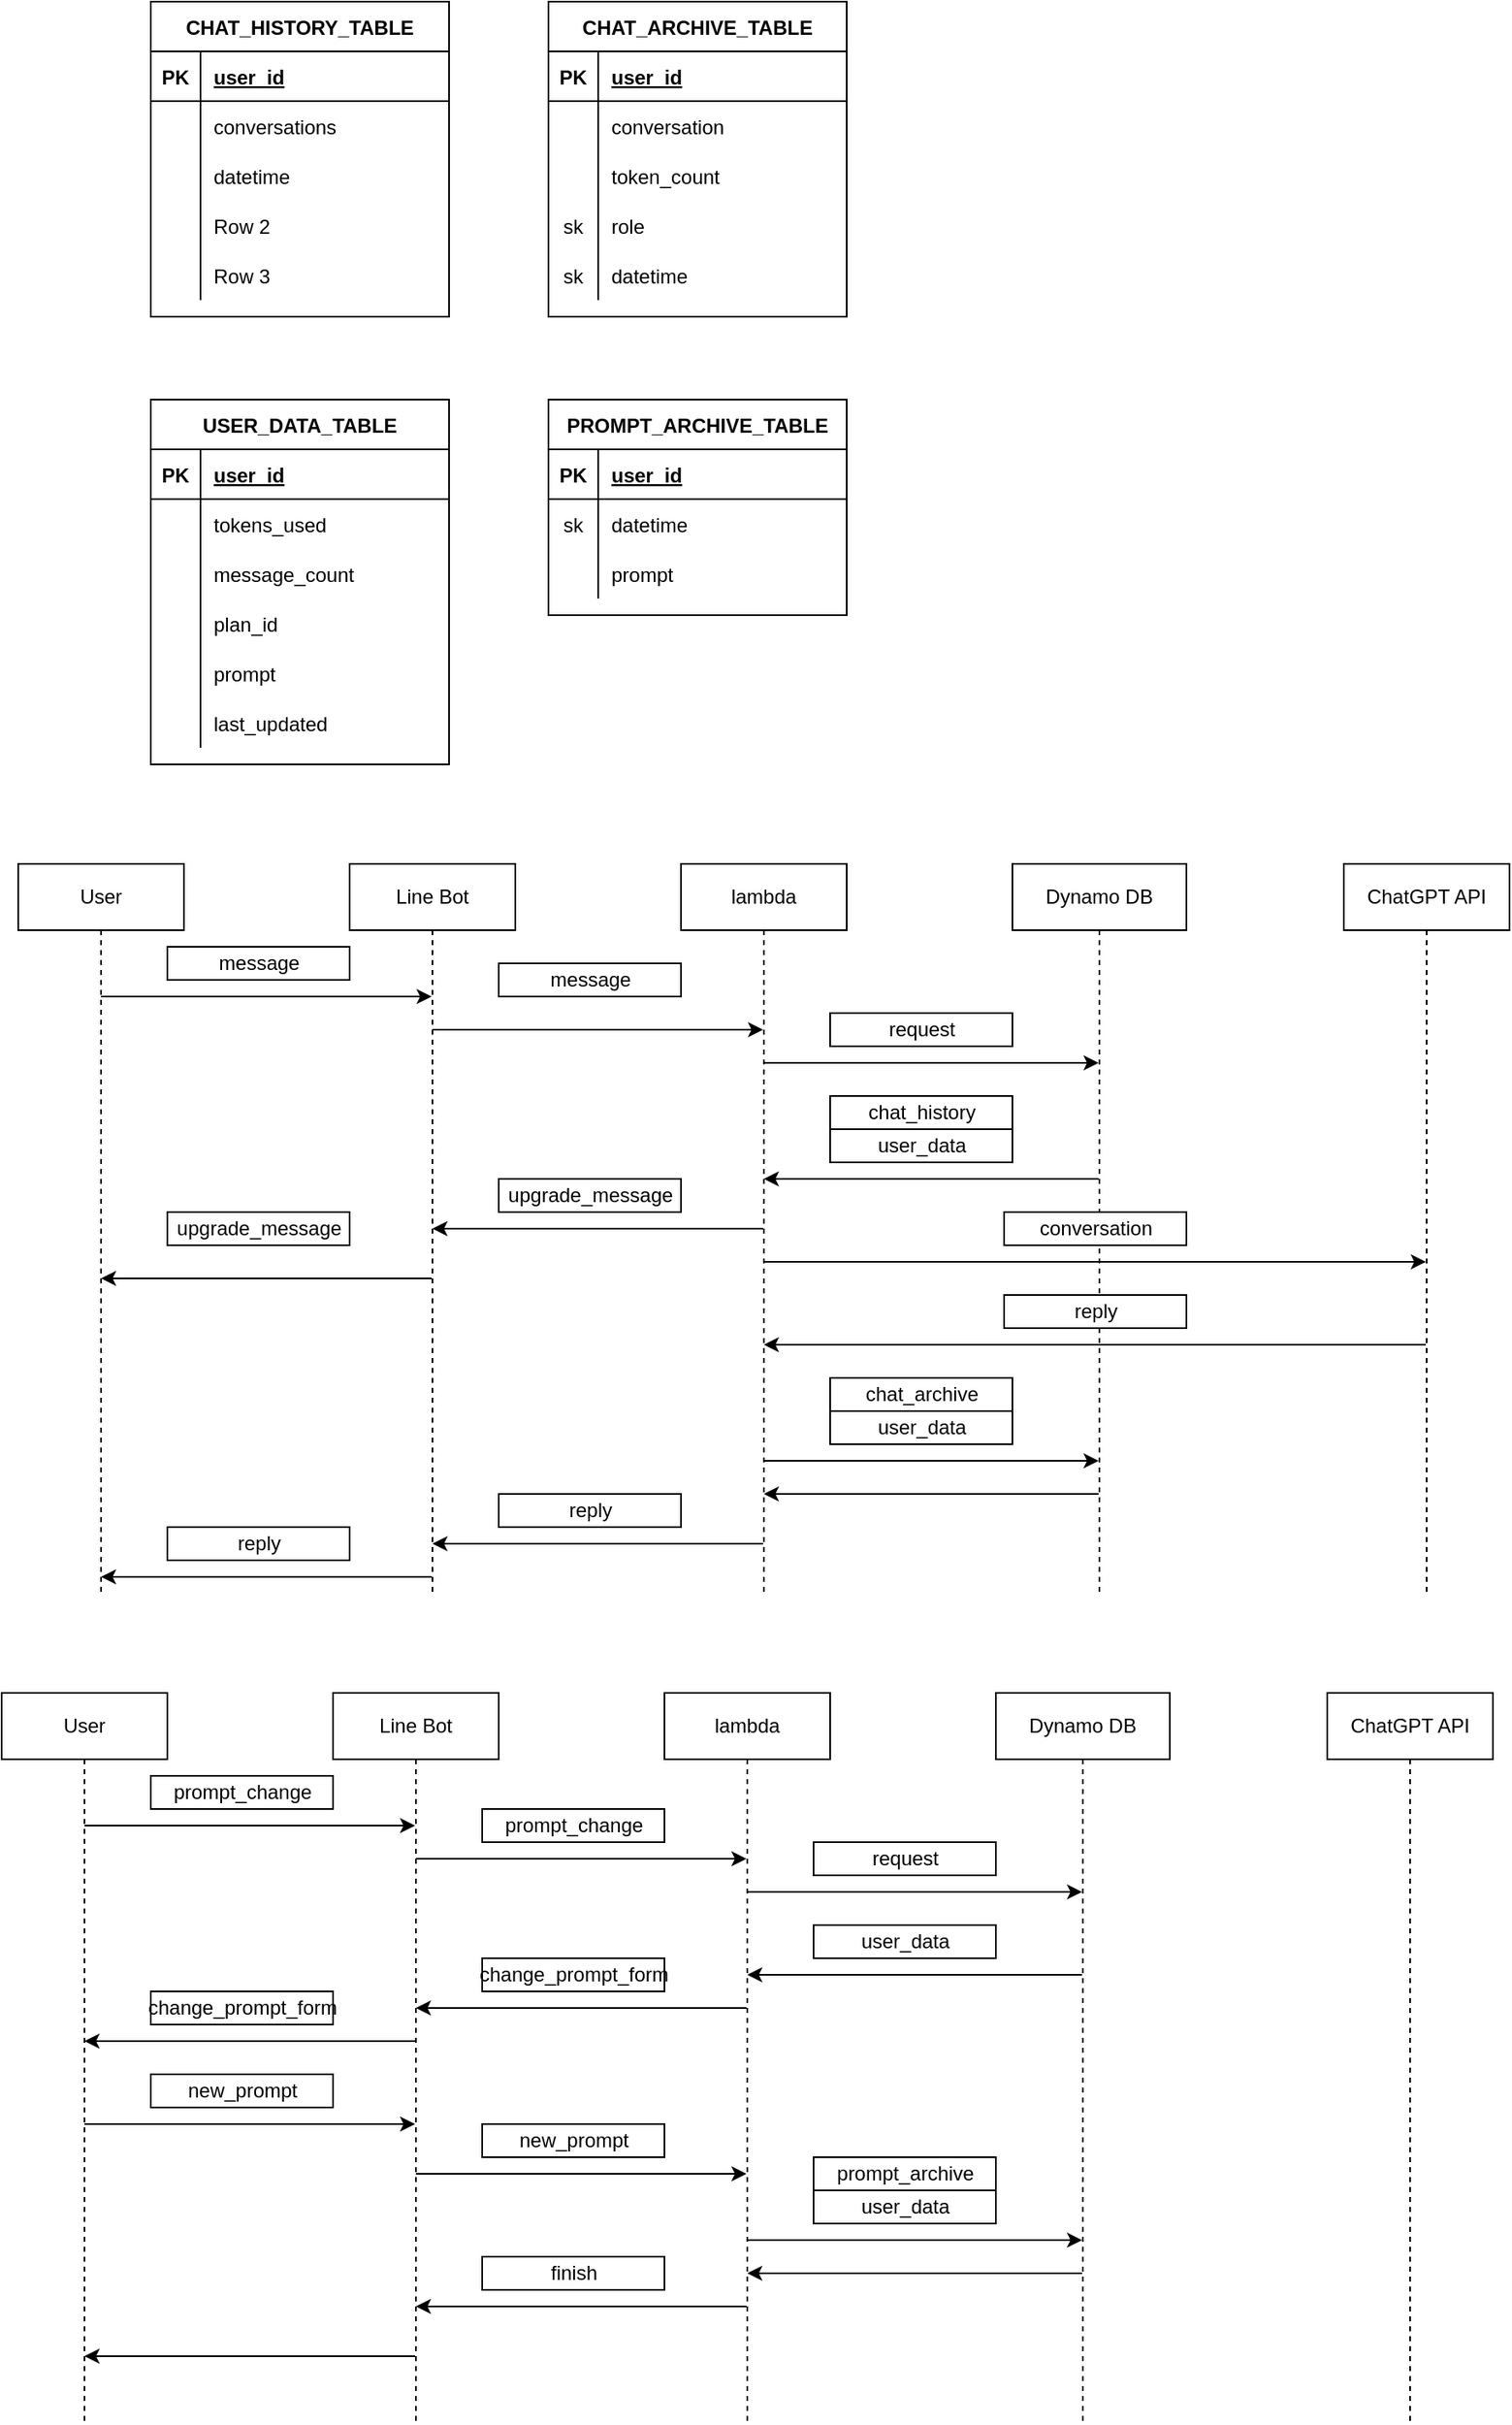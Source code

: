 <mxfile version="20.3.3" type="device"><diagram id="ssqU17osjkDQCOw7yk99" name="ページ1"><mxGraphModel dx="983" dy="643" grid="1" gridSize="10" guides="1" tooltips="1" connect="1" arrows="1" fold="1" page="1" pageScale="1" pageWidth="827" pageHeight="1169" math="0" shadow="0"><root><mxCell id="0"/><mxCell id="1" parent="0"/><mxCell id="wXEiWSFX2AklFEUkoYTZ-1" value="CHAT_HISTORY_TABLE" style="shape=table;startSize=30;container=1;collapsible=1;childLayout=tableLayout;fixedRows=1;rowLines=0;fontStyle=1;align=center;resizeLast=1;" vertex="1" parent="1"><mxGeometry x="120" y="120" width="180" height="190" as="geometry"/></mxCell><mxCell id="wXEiWSFX2AklFEUkoYTZ-2" value="" style="shape=tableRow;horizontal=0;startSize=0;swimlaneHead=0;swimlaneBody=0;fillColor=none;collapsible=0;dropTarget=0;points=[[0,0.5],[1,0.5]];portConstraint=eastwest;top=0;left=0;right=0;bottom=1;" vertex="1" parent="wXEiWSFX2AklFEUkoYTZ-1"><mxGeometry y="30" width="180" height="30" as="geometry"/></mxCell><mxCell id="wXEiWSFX2AklFEUkoYTZ-3" value="PK" style="shape=partialRectangle;connectable=0;fillColor=none;top=0;left=0;bottom=0;right=0;fontStyle=1;overflow=hidden;" vertex="1" parent="wXEiWSFX2AklFEUkoYTZ-2"><mxGeometry width="30" height="30" as="geometry"><mxRectangle width="30" height="30" as="alternateBounds"/></mxGeometry></mxCell><mxCell id="wXEiWSFX2AklFEUkoYTZ-4" value="user_id" style="shape=partialRectangle;connectable=0;fillColor=none;top=0;left=0;bottom=0;right=0;align=left;spacingLeft=6;fontStyle=5;overflow=hidden;" vertex="1" parent="wXEiWSFX2AklFEUkoYTZ-2"><mxGeometry x="30" width="150" height="30" as="geometry"><mxRectangle width="150" height="30" as="alternateBounds"/></mxGeometry></mxCell><mxCell id="wXEiWSFX2AklFEUkoYTZ-5" value="" style="shape=tableRow;horizontal=0;startSize=0;swimlaneHead=0;swimlaneBody=0;fillColor=none;collapsible=0;dropTarget=0;points=[[0,0.5],[1,0.5]];portConstraint=eastwest;top=0;left=0;right=0;bottom=0;" vertex="1" parent="wXEiWSFX2AklFEUkoYTZ-1"><mxGeometry y="60" width="180" height="30" as="geometry"/></mxCell><mxCell id="wXEiWSFX2AklFEUkoYTZ-6" value="" style="shape=partialRectangle;connectable=0;fillColor=none;top=0;left=0;bottom=0;right=0;editable=1;overflow=hidden;" vertex="1" parent="wXEiWSFX2AklFEUkoYTZ-5"><mxGeometry width="30" height="30" as="geometry"><mxRectangle width="30" height="30" as="alternateBounds"/></mxGeometry></mxCell><mxCell id="wXEiWSFX2AklFEUkoYTZ-7" value="conversations" style="shape=partialRectangle;connectable=0;fillColor=none;top=0;left=0;bottom=0;right=0;align=left;spacingLeft=6;overflow=hidden;" vertex="1" parent="wXEiWSFX2AklFEUkoYTZ-5"><mxGeometry x="30" width="150" height="30" as="geometry"><mxRectangle width="150" height="30" as="alternateBounds"/></mxGeometry></mxCell><mxCell id="wXEiWSFX2AklFEUkoYTZ-54" value="" style="shape=tableRow;horizontal=0;startSize=0;swimlaneHead=0;swimlaneBody=0;fillColor=none;collapsible=0;dropTarget=0;points=[[0,0.5],[1,0.5]];portConstraint=eastwest;top=0;left=0;right=0;bottom=0;" vertex="1" parent="wXEiWSFX2AklFEUkoYTZ-1"><mxGeometry y="90" width="180" height="30" as="geometry"/></mxCell><mxCell id="wXEiWSFX2AklFEUkoYTZ-55" value="" style="shape=partialRectangle;connectable=0;fillColor=none;top=0;left=0;bottom=0;right=0;editable=1;overflow=hidden;" vertex="1" parent="wXEiWSFX2AklFEUkoYTZ-54"><mxGeometry width="30" height="30" as="geometry"><mxRectangle width="30" height="30" as="alternateBounds"/></mxGeometry></mxCell><mxCell id="wXEiWSFX2AklFEUkoYTZ-56" value="datetime" style="shape=partialRectangle;connectable=0;fillColor=none;top=0;left=0;bottom=0;right=0;align=left;spacingLeft=6;overflow=hidden;" vertex="1" parent="wXEiWSFX2AklFEUkoYTZ-54"><mxGeometry x="30" width="150" height="30" as="geometry"><mxRectangle width="150" height="30" as="alternateBounds"/></mxGeometry></mxCell><mxCell id="wXEiWSFX2AklFEUkoYTZ-8" value="" style="shape=tableRow;horizontal=0;startSize=0;swimlaneHead=0;swimlaneBody=0;fillColor=none;collapsible=0;dropTarget=0;points=[[0,0.5],[1,0.5]];portConstraint=eastwest;top=0;left=0;right=0;bottom=0;" vertex="1" parent="wXEiWSFX2AklFEUkoYTZ-1"><mxGeometry y="120" width="180" height="30" as="geometry"/></mxCell><mxCell id="wXEiWSFX2AklFEUkoYTZ-9" value="" style="shape=partialRectangle;connectable=0;fillColor=none;top=0;left=0;bottom=0;right=0;editable=1;overflow=hidden;" vertex="1" parent="wXEiWSFX2AklFEUkoYTZ-8"><mxGeometry width="30" height="30" as="geometry"><mxRectangle width="30" height="30" as="alternateBounds"/></mxGeometry></mxCell><mxCell id="wXEiWSFX2AklFEUkoYTZ-10" value="Row 2" style="shape=partialRectangle;connectable=0;fillColor=none;top=0;left=0;bottom=0;right=0;align=left;spacingLeft=6;overflow=hidden;" vertex="1" parent="wXEiWSFX2AklFEUkoYTZ-8"><mxGeometry x="30" width="150" height="30" as="geometry"><mxRectangle width="150" height="30" as="alternateBounds"/></mxGeometry></mxCell><mxCell id="wXEiWSFX2AklFEUkoYTZ-11" value="" style="shape=tableRow;horizontal=0;startSize=0;swimlaneHead=0;swimlaneBody=0;fillColor=none;collapsible=0;dropTarget=0;points=[[0,0.5],[1,0.5]];portConstraint=eastwest;top=0;left=0;right=0;bottom=0;" vertex="1" parent="wXEiWSFX2AklFEUkoYTZ-1"><mxGeometry y="150" width="180" height="30" as="geometry"/></mxCell><mxCell id="wXEiWSFX2AklFEUkoYTZ-12" value="" style="shape=partialRectangle;connectable=0;fillColor=none;top=0;left=0;bottom=0;right=0;editable=1;overflow=hidden;" vertex="1" parent="wXEiWSFX2AklFEUkoYTZ-11"><mxGeometry width="30" height="30" as="geometry"><mxRectangle width="30" height="30" as="alternateBounds"/></mxGeometry></mxCell><mxCell id="wXEiWSFX2AklFEUkoYTZ-13" value="Row 3" style="shape=partialRectangle;connectable=0;fillColor=none;top=0;left=0;bottom=0;right=0;align=left;spacingLeft=6;overflow=hidden;" vertex="1" parent="wXEiWSFX2AklFEUkoYTZ-11"><mxGeometry x="30" width="150" height="30" as="geometry"><mxRectangle width="150" height="30" as="alternateBounds"/></mxGeometry></mxCell><mxCell id="wXEiWSFX2AklFEUkoYTZ-14" value="CHAT_ARCHIVE_TABLE" style="shape=table;startSize=30;container=1;collapsible=1;childLayout=tableLayout;fixedRows=1;rowLines=0;fontStyle=1;align=center;resizeLast=1;" vertex="1" parent="1"><mxGeometry x="360" y="120" width="180" height="190" as="geometry"/></mxCell><mxCell id="wXEiWSFX2AklFEUkoYTZ-15" value="" style="shape=tableRow;horizontal=0;startSize=0;swimlaneHead=0;swimlaneBody=0;fillColor=none;collapsible=0;dropTarget=0;points=[[0,0.5],[1,0.5]];portConstraint=eastwest;top=0;left=0;right=0;bottom=1;" vertex="1" parent="wXEiWSFX2AklFEUkoYTZ-14"><mxGeometry y="30" width="180" height="30" as="geometry"/></mxCell><mxCell id="wXEiWSFX2AklFEUkoYTZ-16" value="PK" style="shape=partialRectangle;connectable=0;fillColor=none;top=0;left=0;bottom=0;right=0;fontStyle=1;overflow=hidden;" vertex="1" parent="wXEiWSFX2AklFEUkoYTZ-15"><mxGeometry width="30" height="30" as="geometry"><mxRectangle width="30" height="30" as="alternateBounds"/></mxGeometry></mxCell><mxCell id="wXEiWSFX2AklFEUkoYTZ-17" value="user_id" style="shape=partialRectangle;connectable=0;fillColor=none;top=0;left=0;bottom=0;right=0;align=left;spacingLeft=6;fontStyle=5;overflow=hidden;" vertex="1" parent="wXEiWSFX2AklFEUkoYTZ-15"><mxGeometry x="30" width="150" height="30" as="geometry"><mxRectangle width="150" height="30" as="alternateBounds"/></mxGeometry></mxCell><mxCell id="wXEiWSFX2AklFEUkoYTZ-18" value="" style="shape=tableRow;horizontal=0;startSize=0;swimlaneHead=0;swimlaneBody=0;fillColor=none;collapsible=0;dropTarget=0;points=[[0,0.5],[1,0.5]];portConstraint=eastwest;top=0;left=0;right=0;bottom=0;" vertex="1" parent="wXEiWSFX2AklFEUkoYTZ-14"><mxGeometry y="60" width="180" height="30" as="geometry"/></mxCell><mxCell id="wXEiWSFX2AklFEUkoYTZ-19" value="" style="shape=partialRectangle;connectable=0;fillColor=none;top=0;left=0;bottom=0;right=0;editable=1;overflow=hidden;" vertex="1" parent="wXEiWSFX2AklFEUkoYTZ-18"><mxGeometry width="30" height="30" as="geometry"><mxRectangle width="30" height="30" as="alternateBounds"/></mxGeometry></mxCell><mxCell id="wXEiWSFX2AklFEUkoYTZ-20" value="conversation" style="shape=partialRectangle;connectable=0;fillColor=none;top=0;left=0;bottom=0;right=0;align=left;spacingLeft=6;overflow=hidden;" vertex="1" parent="wXEiWSFX2AklFEUkoYTZ-18"><mxGeometry x="30" width="150" height="30" as="geometry"><mxRectangle width="150" height="30" as="alternateBounds"/></mxGeometry></mxCell><mxCell id="wXEiWSFX2AklFEUkoYTZ-21" value="" style="shape=tableRow;horizontal=0;startSize=0;swimlaneHead=0;swimlaneBody=0;fillColor=none;collapsible=0;dropTarget=0;points=[[0,0.5],[1,0.5]];portConstraint=eastwest;top=0;left=0;right=0;bottom=0;" vertex="1" parent="wXEiWSFX2AklFEUkoYTZ-14"><mxGeometry y="90" width="180" height="30" as="geometry"/></mxCell><mxCell id="wXEiWSFX2AklFEUkoYTZ-22" value="" style="shape=partialRectangle;connectable=0;fillColor=none;top=0;left=0;bottom=0;right=0;editable=1;overflow=hidden;" vertex="1" parent="wXEiWSFX2AklFEUkoYTZ-21"><mxGeometry width="30" height="30" as="geometry"><mxRectangle width="30" height="30" as="alternateBounds"/></mxGeometry></mxCell><mxCell id="wXEiWSFX2AklFEUkoYTZ-23" value="token_count" style="shape=partialRectangle;connectable=0;fillColor=none;top=0;left=0;bottom=0;right=0;align=left;spacingLeft=6;overflow=hidden;" vertex="1" parent="wXEiWSFX2AklFEUkoYTZ-21"><mxGeometry x="30" width="150" height="30" as="geometry"><mxRectangle width="150" height="30" as="alternateBounds"/></mxGeometry></mxCell><mxCell id="wXEiWSFX2AklFEUkoYTZ-24" value="" style="shape=tableRow;horizontal=0;startSize=0;swimlaneHead=0;swimlaneBody=0;fillColor=none;collapsible=0;dropTarget=0;points=[[0,0.5],[1,0.5]];portConstraint=eastwest;top=0;left=0;right=0;bottom=0;" vertex="1" parent="wXEiWSFX2AklFEUkoYTZ-14"><mxGeometry y="120" width="180" height="30" as="geometry"/></mxCell><mxCell id="wXEiWSFX2AklFEUkoYTZ-25" value="sk" style="shape=partialRectangle;connectable=0;fillColor=none;top=0;left=0;bottom=0;right=0;editable=1;overflow=hidden;" vertex="1" parent="wXEiWSFX2AklFEUkoYTZ-24"><mxGeometry width="30" height="30" as="geometry"><mxRectangle width="30" height="30" as="alternateBounds"/></mxGeometry></mxCell><mxCell id="wXEiWSFX2AklFEUkoYTZ-26" value="role" style="shape=partialRectangle;connectable=0;fillColor=none;top=0;left=0;bottom=0;right=0;align=left;spacingLeft=6;overflow=hidden;" vertex="1" parent="wXEiWSFX2AklFEUkoYTZ-24"><mxGeometry x="30" width="150" height="30" as="geometry"><mxRectangle width="150" height="30" as="alternateBounds"/></mxGeometry></mxCell><mxCell id="wXEiWSFX2AklFEUkoYTZ-51" style="shape=tableRow;horizontal=0;startSize=0;swimlaneHead=0;swimlaneBody=0;fillColor=none;collapsible=0;dropTarget=0;points=[[0,0.5],[1,0.5]];portConstraint=eastwest;top=0;left=0;right=0;bottom=0;" vertex="1" parent="wXEiWSFX2AklFEUkoYTZ-14"><mxGeometry y="150" width="180" height="30" as="geometry"/></mxCell><mxCell id="wXEiWSFX2AklFEUkoYTZ-52" value="sk" style="shape=partialRectangle;connectable=0;fillColor=none;top=0;left=0;bottom=0;right=0;editable=1;overflow=hidden;" vertex="1" parent="wXEiWSFX2AklFEUkoYTZ-51"><mxGeometry width="30" height="30" as="geometry"><mxRectangle width="30" height="30" as="alternateBounds"/></mxGeometry></mxCell><mxCell id="wXEiWSFX2AklFEUkoYTZ-53" value="datetime" style="shape=partialRectangle;connectable=0;fillColor=none;top=0;left=0;bottom=0;right=0;align=left;spacingLeft=6;overflow=hidden;" vertex="1" parent="wXEiWSFX2AklFEUkoYTZ-51"><mxGeometry x="30" width="150" height="30" as="geometry"><mxRectangle width="150" height="30" as="alternateBounds"/></mxGeometry></mxCell><mxCell id="wXEiWSFX2AklFEUkoYTZ-57" value="PROMPT_ARCHIVE_TABLE" style="shape=table;startSize=30;container=1;collapsible=1;childLayout=tableLayout;fixedRows=1;rowLines=0;fontStyle=1;align=center;resizeLast=1;" vertex="1" parent="1"><mxGeometry x="360" y="360" width="180" height="130" as="geometry"/></mxCell><mxCell id="wXEiWSFX2AklFEUkoYTZ-58" value="" style="shape=tableRow;horizontal=0;startSize=0;swimlaneHead=0;swimlaneBody=0;fillColor=none;collapsible=0;dropTarget=0;points=[[0,0.5],[1,0.5]];portConstraint=eastwest;top=0;left=0;right=0;bottom=1;" vertex="1" parent="wXEiWSFX2AklFEUkoYTZ-57"><mxGeometry y="30" width="180" height="30" as="geometry"/></mxCell><mxCell id="wXEiWSFX2AklFEUkoYTZ-59" value="PK" style="shape=partialRectangle;connectable=0;fillColor=none;top=0;left=0;bottom=0;right=0;fontStyle=1;overflow=hidden;" vertex="1" parent="wXEiWSFX2AklFEUkoYTZ-58"><mxGeometry width="30" height="30" as="geometry"><mxRectangle width="30" height="30" as="alternateBounds"/></mxGeometry></mxCell><mxCell id="wXEiWSFX2AklFEUkoYTZ-60" value="user_id" style="shape=partialRectangle;connectable=0;fillColor=none;top=0;left=0;bottom=0;right=0;align=left;spacingLeft=6;fontStyle=5;overflow=hidden;" vertex="1" parent="wXEiWSFX2AklFEUkoYTZ-58"><mxGeometry x="30" width="150" height="30" as="geometry"><mxRectangle width="150" height="30" as="alternateBounds"/></mxGeometry></mxCell><mxCell id="wXEiWSFX2AklFEUkoYTZ-61" value="" style="shape=tableRow;horizontal=0;startSize=0;swimlaneHead=0;swimlaneBody=0;fillColor=none;collapsible=0;dropTarget=0;points=[[0,0.5],[1,0.5]];portConstraint=eastwest;top=0;left=0;right=0;bottom=0;" vertex="1" parent="wXEiWSFX2AklFEUkoYTZ-57"><mxGeometry y="60" width="180" height="30" as="geometry"/></mxCell><mxCell id="wXEiWSFX2AklFEUkoYTZ-62" value="sk" style="shape=partialRectangle;connectable=0;fillColor=none;top=0;left=0;bottom=0;right=0;editable=1;overflow=hidden;" vertex="1" parent="wXEiWSFX2AklFEUkoYTZ-61"><mxGeometry width="30" height="30" as="geometry"><mxRectangle width="30" height="30" as="alternateBounds"/></mxGeometry></mxCell><mxCell id="wXEiWSFX2AklFEUkoYTZ-63" value="datetime" style="shape=partialRectangle;connectable=0;fillColor=none;top=0;left=0;bottom=0;right=0;align=left;spacingLeft=6;overflow=hidden;" vertex="1" parent="wXEiWSFX2AklFEUkoYTZ-61"><mxGeometry x="30" width="150" height="30" as="geometry"><mxRectangle width="150" height="30" as="alternateBounds"/></mxGeometry></mxCell><mxCell id="wXEiWSFX2AklFEUkoYTZ-67" value="" style="shape=tableRow;horizontal=0;startSize=0;swimlaneHead=0;swimlaneBody=0;fillColor=none;collapsible=0;dropTarget=0;points=[[0,0.5],[1,0.5]];portConstraint=eastwest;top=0;left=0;right=0;bottom=0;" vertex="1" parent="wXEiWSFX2AklFEUkoYTZ-57"><mxGeometry y="90" width="180" height="30" as="geometry"/></mxCell><mxCell id="wXEiWSFX2AklFEUkoYTZ-68" value="" style="shape=partialRectangle;connectable=0;fillColor=none;top=0;left=0;bottom=0;right=0;editable=1;overflow=hidden;" vertex="1" parent="wXEiWSFX2AklFEUkoYTZ-67"><mxGeometry width="30" height="30" as="geometry"><mxRectangle width="30" height="30" as="alternateBounds"/></mxGeometry></mxCell><mxCell id="wXEiWSFX2AklFEUkoYTZ-69" value="prompt" style="shape=partialRectangle;connectable=0;fillColor=none;top=0;left=0;bottom=0;right=0;align=left;spacingLeft=6;overflow=hidden;" vertex="1" parent="wXEiWSFX2AklFEUkoYTZ-67"><mxGeometry x="30" width="150" height="30" as="geometry"><mxRectangle width="150" height="30" as="alternateBounds"/></mxGeometry></mxCell><mxCell id="wXEiWSFX2AklFEUkoYTZ-76" value="USER_DATA_TABLE" style="shape=table;startSize=30;container=1;collapsible=1;childLayout=tableLayout;fixedRows=1;rowLines=0;fontStyle=1;align=center;resizeLast=1;" vertex="1" parent="1"><mxGeometry x="120" y="360" width="180" height="220" as="geometry"/></mxCell><mxCell id="wXEiWSFX2AklFEUkoYTZ-77" value="" style="shape=tableRow;horizontal=0;startSize=0;swimlaneHead=0;swimlaneBody=0;fillColor=none;collapsible=0;dropTarget=0;points=[[0,0.5],[1,0.5]];portConstraint=eastwest;top=0;left=0;right=0;bottom=1;" vertex="1" parent="wXEiWSFX2AklFEUkoYTZ-76"><mxGeometry y="30" width="180" height="30" as="geometry"/></mxCell><mxCell id="wXEiWSFX2AklFEUkoYTZ-78" value="PK" style="shape=partialRectangle;connectable=0;fillColor=none;top=0;left=0;bottom=0;right=0;fontStyle=1;overflow=hidden;" vertex="1" parent="wXEiWSFX2AklFEUkoYTZ-77"><mxGeometry width="30" height="30" as="geometry"><mxRectangle width="30" height="30" as="alternateBounds"/></mxGeometry></mxCell><mxCell id="wXEiWSFX2AklFEUkoYTZ-79" value="user_id" style="shape=partialRectangle;connectable=0;fillColor=none;top=0;left=0;bottom=0;right=0;align=left;spacingLeft=6;fontStyle=5;overflow=hidden;" vertex="1" parent="wXEiWSFX2AklFEUkoYTZ-77"><mxGeometry x="30" width="150" height="30" as="geometry"><mxRectangle width="150" height="30" as="alternateBounds"/></mxGeometry></mxCell><mxCell id="wXEiWSFX2AklFEUkoYTZ-80" value="" style="shape=tableRow;horizontal=0;startSize=0;swimlaneHead=0;swimlaneBody=0;fillColor=none;collapsible=0;dropTarget=0;points=[[0,0.5],[1,0.5]];portConstraint=eastwest;top=0;left=0;right=0;bottom=0;" vertex="1" parent="wXEiWSFX2AklFEUkoYTZ-76"><mxGeometry y="60" width="180" height="30" as="geometry"/></mxCell><mxCell id="wXEiWSFX2AklFEUkoYTZ-81" value="" style="shape=partialRectangle;connectable=0;fillColor=none;top=0;left=0;bottom=0;right=0;editable=1;overflow=hidden;" vertex="1" parent="wXEiWSFX2AklFEUkoYTZ-80"><mxGeometry width="30" height="30" as="geometry"><mxRectangle width="30" height="30" as="alternateBounds"/></mxGeometry></mxCell><mxCell id="wXEiWSFX2AklFEUkoYTZ-82" value="tokens_used" style="shape=partialRectangle;connectable=0;fillColor=none;top=0;left=0;bottom=0;right=0;align=left;spacingLeft=6;overflow=hidden;" vertex="1" parent="wXEiWSFX2AklFEUkoYTZ-80"><mxGeometry x="30" width="150" height="30" as="geometry"><mxRectangle width="150" height="30" as="alternateBounds"/></mxGeometry></mxCell><mxCell id="wXEiWSFX2AklFEUkoYTZ-83" value="" style="shape=tableRow;horizontal=0;startSize=0;swimlaneHead=0;swimlaneBody=0;fillColor=none;collapsible=0;dropTarget=0;points=[[0,0.5],[1,0.5]];portConstraint=eastwest;top=0;left=0;right=0;bottom=0;" vertex="1" parent="wXEiWSFX2AklFEUkoYTZ-76"><mxGeometry y="90" width="180" height="30" as="geometry"/></mxCell><mxCell id="wXEiWSFX2AklFEUkoYTZ-84" value="" style="shape=partialRectangle;connectable=0;fillColor=none;top=0;left=0;bottom=0;right=0;editable=1;overflow=hidden;" vertex="1" parent="wXEiWSFX2AklFEUkoYTZ-83"><mxGeometry width="30" height="30" as="geometry"><mxRectangle width="30" height="30" as="alternateBounds"/></mxGeometry></mxCell><mxCell id="wXEiWSFX2AklFEUkoYTZ-85" value="message_count" style="shape=partialRectangle;connectable=0;fillColor=none;top=0;left=0;bottom=0;right=0;align=left;spacingLeft=6;overflow=hidden;" vertex="1" parent="wXEiWSFX2AklFEUkoYTZ-83"><mxGeometry x="30" width="150" height="30" as="geometry"><mxRectangle width="150" height="30" as="alternateBounds"/></mxGeometry></mxCell><mxCell id="wXEiWSFX2AklFEUkoYTZ-86" style="shape=tableRow;horizontal=0;startSize=0;swimlaneHead=0;swimlaneBody=0;fillColor=none;collapsible=0;dropTarget=0;points=[[0,0.5],[1,0.5]];portConstraint=eastwest;top=0;left=0;right=0;bottom=0;" vertex="1" parent="wXEiWSFX2AklFEUkoYTZ-76"><mxGeometry y="120" width="180" height="30" as="geometry"/></mxCell><mxCell id="wXEiWSFX2AklFEUkoYTZ-87" style="shape=partialRectangle;connectable=0;fillColor=none;top=0;left=0;bottom=0;right=0;editable=1;overflow=hidden;" vertex="1" parent="wXEiWSFX2AklFEUkoYTZ-86"><mxGeometry width="30" height="30" as="geometry"><mxRectangle width="30" height="30" as="alternateBounds"/></mxGeometry></mxCell><mxCell id="wXEiWSFX2AklFEUkoYTZ-88" value="plan_id" style="shape=partialRectangle;connectable=0;fillColor=none;top=0;left=0;bottom=0;right=0;align=left;spacingLeft=6;overflow=hidden;" vertex="1" parent="wXEiWSFX2AklFEUkoYTZ-86"><mxGeometry x="30" width="150" height="30" as="geometry"><mxRectangle width="150" height="30" as="alternateBounds"/></mxGeometry></mxCell><mxCell id="wXEiWSFX2AklFEUkoYTZ-89" style="shape=tableRow;horizontal=0;startSize=0;swimlaneHead=0;swimlaneBody=0;fillColor=none;collapsible=0;dropTarget=0;points=[[0,0.5],[1,0.5]];portConstraint=eastwest;top=0;left=0;right=0;bottom=0;" vertex="1" parent="wXEiWSFX2AklFEUkoYTZ-76"><mxGeometry y="150" width="180" height="30" as="geometry"/></mxCell><mxCell id="wXEiWSFX2AklFEUkoYTZ-90" style="shape=partialRectangle;connectable=0;fillColor=none;top=0;left=0;bottom=0;right=0;editable=1;overflow=hidden;" vertex="1" parent="wXEiWSFX2AklFEUkoYTZ-89"><mxGeometry width="30" height="30" as="geometry"><mxRectangle width="30" height="30" as="alternateBounds"/></mxGeometry></mxCell><mxCell id="wXEiWSFX2AklFEUkoYTZ-91" value="prompt" style="shape=partialRectangle;connectable=0;fillColor=none;top=0;left=0;bottom=0;right=0;align=left;spacingLeft=6;overflow=hidden;" vertex="1" parent="wXEiWSFX2AklFEUkoYTZ-89"><mxGeometry x="30" width="150" height="30" as="geometry"><mxRectangle width="150" height="30" as="alternateBounds"/></mxGeometry></mxCell><mxCell id="wXEiWSFX2AklFEUkoYTZ-95" style="shape=tableRow;horizontal=0;startSize=0;swimlaneHead=0;swimlaneBody=0;fillColor=none;collapsible=0;dropTarget=0;points=[[0,0.5],[1,0.5]];portConstraint=eastwest;top=0;left=0;right=0;bottom=0;" vertex="1" parent="wXEiWSFX2AklFEUkoYTZ-76"><mxGeometry y="180" width="180" height="30" as="geometry"/></mxCell><mxCell id="wXEiWSFX2AklFEUkoYTZ-96" style="shape=partialRectangle;connectable=0;fillColor=none;top=0;left=0;bottom=0;right=0;editable=1;overflow=hidden;" vertex="1" parent="wXEiWSFX2AklFEUkoYTZ-95"><mxGeometry width="30" height="30" as="geometry"><mxRectangle width="30" height="30" as="alternateBounds"/></mxGeometry></mxCell><mxCell id="wXEiWSFX2AklFEUkoYTZ-97" value="last_updated" style="shape=partialRectangle;connectable=0;fillColor=none;top=0;left=0;bottom=0;right=0;align=left;spacingLeft=6;overflow=hidden;" vertex="1" parent="wXEiWSFX2AklFEUkoYTZ-95"><mxGeometry x="30" width="150" height="30" as="geometry"><mxRectangle width="150" height="30" as="alternateBounds"/></mxGeometry></mxCell><mxCell id="wXEiWSFX2AklFEUkoYTZ-105" style="edgeStyle=orthogonalEdgeStyle;rounded=0;orthogonalLoop=1;jettySize=auto;html=1;" edge="1" parent="1" source="wXEiWSFX2AklFEUkoYTZ-99" target="wXEiWSFX2AklFEUkoYTZ-100"><mxGeometry relative="1" as="geometry"><Array as="points"><mxPoint x="190" y="720"/><mxPoint x="190" y="720"/></Array></mxGeometry></mxCell><mxCell id="wXEiWSFX2AklFEUkoYTZ-99" value="User" style="shape=umlLifeline;perimeter=lifelinePerimeter;whiteSpace=wrap;html=1;container=1;collapsible=0;recursiveResize=0;outlineConnect=0;" vertex="1" parent="1"><mxGeometry x="40" y="640" width="100" height="440" as="geometry"/></mxCell><mxCell id="wXEiWSFX2AklFEUkoYTZ-104" style="edgeStyle=orthogonalEdgeStyle;rounded=0;orthogonalLoop=1;jettySize=auto;html=1;" edge="1" parent="1" source="wXEiWSFX2AklFEUkoYTZ-100" target="wXEiWSFX2AklFEUkoYTZ-101"><mxGeometry relative="1" as="geometry"><Array as="points"><mxPoint x="390" y="740"/><mxPoint x="390" y="740"/></Array></mxGeometry></mxCell><mxCell id="wXEiWSFX2AklFEUkoYTZ-111" style="edgeStyle=orthogonalEdgeStyle;rounded=0;orthogonalLoop=1;jettySize=auto;html=1;" edge="1" parent="1" source="wXEiWSFX2AklFEUkoYTZ-100" target="wXEiWSFX2AklFEUkoYTZ-99"><mxGeometry relative="1" as="geometry"><Array as="points"><mxPoint x="200" y="1070"/><mxPoint x="200" y="1070"/></Array></mxGeometry></mxCell><mxCell id="wXEiWSFX2AklFEUkoYTZ-133" style="edgeStyle=orthogonalEdgeStyle;rounded=0;orthogonalLoop=1;jettySize=auto;html=1;" edge="1" parent="1" source="wXEiWSFX2AklFEUkoYTZ-100" target="wXEiWSFX2AklFEUkoYTZ-99"><mxGeometry relative="1" as="geometry"><Array as="points"><mxPoint x="200" y="890"/><mxPoint x="200" y="890"/></Array></mxGeometry></mxCell><mxCell id="wXEiWSFX2AklFEUkoYTZ-100" value="Line Bot" style="shape=umlLifeline;perimeter=lifelinePerimeter;whiteSpace=wrap;html=1;container=1;collapsible=0;recursiveResize=0;outlineConnect=0;" vertex="1" parent="1"><mxGeometry x="240" y="640" width="100" height="440" as="geometry"/></mxCell><mxCell id="wXEiWSFX2AklFEUkoYTZ-106" style="edgeStyle=orthogonalEdgeStyle;rounded=0;orthogonalLoop=1;jettySize=auto;html=1;" edge="1" parent="1" source="wXEiWSFX2AklFEUkoYTZ-101" target="wXEiWSFX2AklFEUkoYTZ-102"><mxGeometry relative="1" as="geometry"><Array as="points"><mxPoint x="580" y="760"/><mxPoint x="580" y="760"/></Array></mxGeometry></mxCell><mxCell id="wXEiWSFX2AklFEUkoYTZ-110" style="edgeStyle=orthogonalEdgeStyle;rounded=0;orthogonalLoop=1;jettySize=auto;html=1;" edge="1" parent="1" source="wXEiWSFX2AklFEUkoYTZ-101" target="wXEiWSFX2AklFEUkoYTZ-100"><mxGeometry relative="1" as="geometry"><Array as="points"><mxPoint x="380" y="1050"/><mxPoint x="380" y="1050"/></Array></mxGeometry></mxCell><mxCell id="wXEiWSFX2AklFEUkoYTZ-122" style="edgeStyle=orthogonalEdgeStyle;rounded=0;orthogonalLoop=1;jettySize=auto;html=1;" edge="1" parent="1" source="wXEiWSFX2AklFEUkoYTZ-101" target="wXEiWSFX2AklFEUkoYTZ-118"><mxGeometry relative="1" as="geometry"><Array as="points"><mxPoint x="700" y="880"/><mxPoint x="700" y="880"/></Array></mxGeometry></mxCell><mxCell id="wXEiWSFX2AklFEUkoYTZ-125" style="edgeStyle=orthogonalEdgeStyle;rounded=0;orthogonalLoop=1;jettySize=auto;html=1;" edge="1" parent="1" source="wXEiWSFX2AklFEUkoYTZ-101" target="wXEiWSFX2AklFEUkoYTZ-102"><mxGeometry relative="1" as="geometry"><Array as="points"><mxPoint x="590" y="1000"/><mxPoint x="590" y="1000"/></Array></mxGeometry></mxCell><mxCell id="wXEiWSFX2AklFEUkoYTZ-129" style="edgeStyle=orthogonalEdgeStyle;rounded=0;orthogonalLoop=1;jettySize=auto;html=1;" edge="1" parent="1" source="wXEiWSFX2AklFEUkoYTZ-101" target="wXEiWSFX2AklFEUkoYTZ-100"><mxGeometry relative="1" as="geometry"/></mxCell><mxCell id="wXEiWSFX2AklFEUkoYTZ-101" value="lambda" style="shape=umlLifeline;perimeter=lifelinePerimeter;whiteSpace=wrap;html=1;container=1;collapsible=0;recursiveResize=0;outlineConnect=0;" vertex="1" parent="1"><mxGeometry x="440" y="640" width="100" height="440" as="geometry"/></mxCell><mxCell id="wXEiWSFX2AklFEUkoYTZ-109" style="edgeStyle=orthogonalEdgeStyle;rounded=0;orthogonalLoop=1;jettySize=auto;html=1;" edge="1" parent="1" source="wXEiWSFX2AklFEUkoYTZ-102" target="wXEiWSFX2AklFEUkoYTZ-101"><mxGeometry relative="1" as="geometry"><Array as="points"><mxPoint x="610" y="830"/><mxPoint x="610" y="830"/></Array></mxGeometry></mxCell><mxCell id="wXEiWSFX2AklFEUkoYTZ-128" style="edgeStyle=orthogonalEdgeStyle;rounded=0;orthogonalLoop=1;jettySize=auto;html=1;" edge="1" parent="1" source="wXEiWSFX2AklFEUkoYTZ-102" target="wXEiWSFX2AklFEUkoYTZ-101"><mxGeometry relative="1" as="geometry"><Array as="points"><mxPoint x="580" y="1020"/><mxPoint x="580" y="1020"/></Array></mxGeometry></mxCell><mxCell id="wXEiWSFX2AklFEUkoYTZ-102" value="Dynamo DB" style="shape=umlLifeline;perimeter=lifelinePerimeter;whiteSpace=wrap;html=1;container=1;collapsible=0;recursiveResize=0;outlineConnect=0;" vertex="1" parent="1"><mxGeometry x="640" y="640" width="105" height="440" as="geometry"/></mxCell><mxCell id="wXEiWSFX2AklFEUkoYTZ-119" value="conversation" style="html=1;" vertex="1" parent="wXEiWSFX2AklFEUkoYTZ-102"><mxGeometry x="-5" y="210" width="110" height="20" as="geometry"/></mxCell><mxCell id="wXEiWSFX2AklFEUkoYTZ-124" value="reply" style="html=1;" vertex="1" parent="wXEiWSFX2AklFEUkoYTZ-102"><mxGeometry x="-5" y="260" width="110" height="20" as="geometry"/></mxCell><mxCell id="wXEiWSFX2AklFEUkoYTZ-113" value="message" style="html=1;" vertex="1" parent="1"><mxGeometry x="130" y="690" width="110" height="20" as="geometry"/></mxCell><mxCell id="wXEiWSFX2AklFEUkoYTZ-114" value="message" style="html=1;" vertex="1" parent="1"><mxGeometry x="330" y="700" width="110" height="20" as="geometry"/></mxCell><mxCell id="wXEiWSFX2AklFEUkoYTZ-115" value="user_data" style="html=1;" vertex="1" parent="1"><mxGeometry x="530" y="800" width="110" height="20" as="geometry"/></mxCell><mxCell id="wXEiWSFX2AklFEUkoYTZ-116" value="chat_history" style="html=1;" vertex="1" parent="1"><mxGeometry x="530" y="780" width="110" height="20" as="geometry"/></mxCell><mxCell id="wXEiWSFX2AklFEUkoYTZ-117" value="request" style="html=1;" vertex="1" parent="1"><mxGeometry x="530" y="730" width="110" height="20" as="geometry"/></mxCell><mxCell id="wXEiWSFX2AklFEUkoYTZ-123" style="edgeStyle=orthogonalEdgeStyle;rounded=0;orthogonalLoop=1;jettySize=auto;html=1;" edge="1" parent="1" source="wXEiWSFX2AklFEUkoYTZ-118" target="wXEiWSFX2AklFEUkoYTZ-101"><mxGeometry relative="1" as="geometry"><Array as="points"><mxPoint x="760" y="930"/><mxPoint x="760" y="930"/></Array></mxGeometry></mxCell><mxCell id="wXEiWSFX2AklFEUkoYTZ-118" value="ChatGPT API" style="shape=umlLifeline;perimeter=lifelinePerimeter;whiteSpace=wrap;html=1;container=1;collapsible=0;recursiveResize=0;outlineConnect=0;" vertex="1" parent="1"><mxGeometry x="840" y="640" width="100" height="440" as="geometry"/></mxCell><mxCell id="wXEiWSFX2AklFEUkoYTZ-126" value="chat_archive" style="html=1;" vertex="1" parent="1"><mxGeometry x="530" y="950" width="110" height="20" as="geometry"/></mxCell><mxCell id="wXEiWSFX2AklFEUkoYTZ-127" value="user_data" style="html=1;" vertex="1" parent="1"><mxGeometry x="530" y="970" width="110" height="20" as="geometry"/></mxCell><mxCell id="wXEiWSFX2AklFEUkoYTZ-130" value="upgrade_message" style="html=1;" vertex="1" parent="1"><mxGeometry x="330" y="830" width="110" height="20" as="geometry"/></mxCell><mxCell id="wXEiWSFX2AklFEUkoYTZ-131" value="reply" style="html=1;" vertex="1" parent="1"><mxGeometry x="130" y="1040" width="110" height="20" as="geometry"/></mxCell><mxCell id="wXEiWSFX2AklFEUkoYTZ-132" value="reply" style="html=1;" vertex="1" parent="1"><mxGeometry x="330" y="1020" width="110" height="20" as="geometry"/></mxCell><mxCell id="wXEiWSFX2AklFEUkoYTZ-134" value="upgrade_message" style="html=1;" vertex="1" parent="1"><mxGeometry x="130" y="850" width="110" height="20" as="geometry"/></mxCell><mxCell id="wXEiWSFX2AklFEUkoYTZ-135" style="edgeStyle=orthogonalEdgeStyle;rounded=0;orthogonalLoop=1;jettySize=auto;html=1;" edge="1" parent="1" source="wXEiWSFX2AklFEUkoYTZ-136" target="wXEiWSFX2AklFEUkoYTZ-140"><mxGeometry relative="1" as="geometry"><Array as="points"><mxPoint x="180" y="1220"/><mxPoint x="180" y="1220"/></Array></mxGeometry></mxCell><mxCell id="wXEiWSFX2AklFEUkoYTZ-170" style="edgeStyle=orthogonalEdgeStyle;rounded=0;orthogonalLoop=1;jettySize=auto;html=1;" edge="1" parent="1" source="wXEiWSFX2AklFEUkoYTZ-136" target="wXEiWSFX2AklFEUkoYTZ-140"><mxGeometry relative="1" as="geometry"><Array as="points"><mxPoint x="180" y="1400"/><mxPoint x="180" y="1400"/></Array></mxGeometry></mxCell><mxCell id="wXEiWSFX2AklFEUkoYTZ-136" value="User" style="shape=umlLifeline;perimeter=lifelinePerimeter;whiteSpace=wrap;html=1;container=1;collapsible=0;recursiveResize=0;outlineConnect=0;" vertex="1" parent="1"><mxGeometry x="30" y="1140" width="100" height="440" as="geometry"/></mxCell><mxCell id="wXEiWSFX2AklFEUkoYTZ-137" style="edgeStyle=orthogonalEdgeStyle;rounded=0;orthogonalLoop=1;jettySize=auto;html=1;" edge="1" parent="1" source="wXEiWSFX2AklFEUkoYTZ-140" target="wXEiWSFX2AklFEUkoYTZ-146"><mxGeometry relative="1" as="geometry"><Array as="points"><mxPoint x="380" y="1240"/><mxPoint x="380" y="1240"/></Array></mxGeometry></mxCell><mxCell id="wXEiWSFX2AklFEUkoYTZ-138" style="edgeStyle=orthogonalEdgeStyle;rounded=0;orthogonalLoop=1;jettySize=auto;html=1;" edge="1" parent="1" source="wXEiWSFX2AklFEUkoYTZ-140" target="wXEiWSFX2AklFEUkoYTZ-136"><mxGeometry relative="1" as="geometry"><Array as="points"><mxPoint x="170" y="1540"/><mxPoint x="170" y="1540"/></Array></mxGeometry></mxCell><mxCell id="wXEiWSFX2AklFEUkoYTZ-139" style="edgeStyle=orthogonalEdgeStyle;rounded=0;orthogonalLoop=1;jettySize=auto;html=1;" edge="1" parent="1" source="wXEiWSFX2AklFEUkoYTZ-140" target="wXEiWSFX2AklFEUkoYTZ-136"><mxGeometry relative="1" as="geometry"><Array as="points"><mxPoint x="190" y="1350"/><mxPoint x="190" y="1350"/></Array></mxGeometry></mxCell><mxCell id="wXEiWSFX2AklFEUkoYTZ-172" style="edgeStyle=orthogonalEdgeStyle;rounded=0;orthogonalLoop=1;jettySize=auto;html=1;" edge="1" parent="1" source="wXEiWSFX2AklFEUkoYTZ-140" target="wXEiWSFX2AklFEUkoYTZ-146"><mxGeometry relative="1" as="geometry"><Array as="points"><mxPoint x="380" y="1430"/><mxPoint x="380" y="1430"/></Array></mxGeometry></mxCell><mxCell id="wXEiWSFX2AklFEUkoYTZ-140" value="Line Bot" style="shape=umlLifeline;perimeter=lifelinePerimeter;whiteSpace=wrap;html=1;container=1;collapsible=0;recursiveResize=0;outlineConnect=0;" vertex="1" parent="1"><mxGeometry x="230" y="1140" width="100" height="440" as="geometry"/></mxCell><mxCell id="wXEiWSFX2AklFEUkoYTZ-141" style="edgeStyle=orthogonalEdgeStyle;rounded=0;orthogonalLoop=1;jettySize=auto;html=1;" edge="1" parent="1" source="wXEiWSFX2AklFEUkoYTZ-146" target="wXEiWSFX2AklFEUkoYTZ-149"><mxGeometry relative="1" as="geometry"><Array as="points"><mxPoint x="570" y="1260"/><mxPoint x="570" y="1260"/></Array></mxGeometry></mxCell><mxCell id="wXEiWSFX2AklFEUkoYTZ-142" style="edgeStyle=orthogonalEdgeStyle;rounded=0;orthogonalLoop=1;jettySize=auto;html=1;" edge="1" parent="1" source="wXEiWSFX2AklFEUkoYTZ-146" target="wXEiWSFX2AklFEUkoYTZ-140"><mxGeometry relative="1" as="geometry"><Array as="points"><mxPoint x="370" y="1510"/><mxPoint x="370" y="1510"/></Array></mxGeometry></mxCell><mxCell id="wXEiWSFX2AklFEUkoYTZ-144" style="edgeStyle=orthogonalEdgeStyle;rounded=0;orthogonalLoop=1;jettySize=auto;html=1;" edge="1" parent="1" source="wXEiWSFX2AklFEUkoYTZ-146" target="wXEiWSFX2AklFEUkoYTZ-149"><mxGeometry relative="1" as="geometry"><Array as="points"><mxPoint x="590" y="1470"/><mxPoint x="590" y="1470"/></Array></mxGeometry></mxCell><mxCell id="wXEiWSFX2AklFEUkoYTZ-145" style="edgeStyle=orthogonalEdgeStyle;rounded=0;orthogonalLoop=1;jettySize=auto;html=1;" edge="1" parent="1" source="wXEiWSFX2AklFEUkoYTZ-146" target="wXEiWSFX2AklFEUkoYTZ-140"><mxGeometry relative="1" as="geometry"><Array as="points"><mxPoint x="380" y="1330"/><mxPoint x="380" y="1330"/></Array></mxGeometry></mxCell><mxCell id="wXEiWSFX2AklFEUkoYTZ-146" value="lambda" style="shape=umlLifeline;perimeter=lifelinePerimeter;whiteSpace=wrap;html=1;container=1;collapsible=0;recursiveResize=0;outlineConnect=0;" vertex="1" parent="1"><mxGeometry x="430" y="1140" width="100" height="440" as="geometry"/></mxCell><mxCell id="wXEiWSFX2AklFEUkoYTZ-147" style="edgeStyle=orthogonalEdgeStyle;rounded=0;orthogonalLoop=1;jettySize=auto;html=1;" edge="1" parent="1" source="wXEiWSFX2AklFEUkoYTZ-149" target="wXEiWSFX2AklFEUkoYTZ-146"><mxGeometry relative="1" as="geometry"><Array as="points"><mxPoint x="560" y="1310"/><mxPoint x="560" y="1310"/></Array></mxGeometry></mxCell><mxCell id="wXEiWSFX2AklFEUkoYTZ-148" style="edgeStyle=orthogonalEdgeStyle;rounded=0;orthogonalLoop=1;jettySize=auto;html=1;" edge="1" parent="1" source="wXEiWSFX2AklFEUkoYTZ-149" target="wXEiWSFX2AklFEUkoYTZ-146"><mxGeometry relative="1" as="geometry"><Array as="points"><mxPoint x="570" y="1490"/><mxPoint x="570" y="1490"/></Array></mxGeometry></mxCell><mxCell id="wXEiWSFX2AklFEUkoYTZ-149" value="Dynamo DB" style="shape=umlLifeline;perimeter=lifelinePerimeter;whiteSpace=wrap;html=1;container=1;collapsible=0;recursiveResize=0;outlineConnect=0;" vertex="1" parent="1"><mxGeometry x="630" y="1140" width="105" height="440" as="geometry"/></mxCell><mxCell id="wXEiWSFX2AklFEUkoYTZ-152" value="prompt_change" style="html=1;" vertex="1" parent="1"><mxGeometry x="120" y="1190" width="110" height="20" as="geometry"/></mxCell><mxCell id="wXEiWSFX2AklFEUkoYTZ-154" value="user_data" style="html=1;" vertex="1" parent="1"><mxGeometry x="520" y="1280" width="110" height="20" as="geometry"/></mxCell><mxCell id="wXEiWSFX2AklFEUkoYTZ-156" value="request" style="html=1;" vertex="1" parent="1"><mxGeometry x="520" y="1230" width="110" height="20" as="geometry"/></mxCell><mxCell id="wXEiWSFX2AklFEUkoYTZ-158" value="ChatGPT API" style="shape=umlLifeline;perimeter=lifelinePerimeter;whiteSpace=wrap;html=1;container=1;collapsible=0;recursiveResize=0;outlineConnect=0;" vertex="1" parent="1"><mxGeometry x="830" y="1140" width="100" height="440" as="geometry"/></mxCell><mxCell id="wXEiWSFX2AklFEUkoYTZ-159" value="prompt_archive" style="html=1;" vertex="1" parent="1"><mxGeometry x="520" y="1420" width="110" height="20" as="geometry"/></mxCell><mxCell id="wXEiWSFX2AklFEUkoYTZ-160" value="user_data" style="html=1;" vertex="1" parent="1"><mxGeometry x="520" y="1440" width="110" height="20" as="geometry"/></mxCell><mxCell id="wXEiWSFX2AklFEUkoYTZ-161" value="change_prompt_form" style="html=1;" vertex="1" parent="1"><mxGeometry x="320" y="1300" width="110" height="20" as="geometry"/></mxCell><mxCell id="wXEiWSFX2AklFEUkoYTZ-163" value="finish" style="html=1;" vertex="1" parent="1"><mxGeometry x="320" y="1480" width="110" height="20" as="geometry"/></mxCell><mxCell id="wXEiWSFX2AklFEUkoYTZ-165" value="prompt_change" style="html=1;" vertex="1" parent="1"><mxGeometry x="320" y="1210" width="110" height="20" as="geometry"/></mxCell><mxCell id="wXEiWSFX2AklFEUkoYTZ-168" value="change_prompt_form" style="html=1;" vertex="1" parent="1"><mxGeometry x="120" y="1320" width="110" height="20" as="geometry"/></mxCell><mxCell id="wXEiWSFX2AklFEUkoYTZ-171" value="new_prompt" style="html=1;" vertex="1" parent="1"><mxGeometry x="120" y="1370" width="110" height="20" as="geometry"/></mxCell><mxCell id="wXEiWSFX2AklFEUkoYTZ-174" value="new_prompt" style="html=1;" vertex="1" parent="1"><mxGeometry x="320" y="1400" width="110" height="20" as="geometry"/></mxCell></root></mxGraphModel></diagram></mxfile>